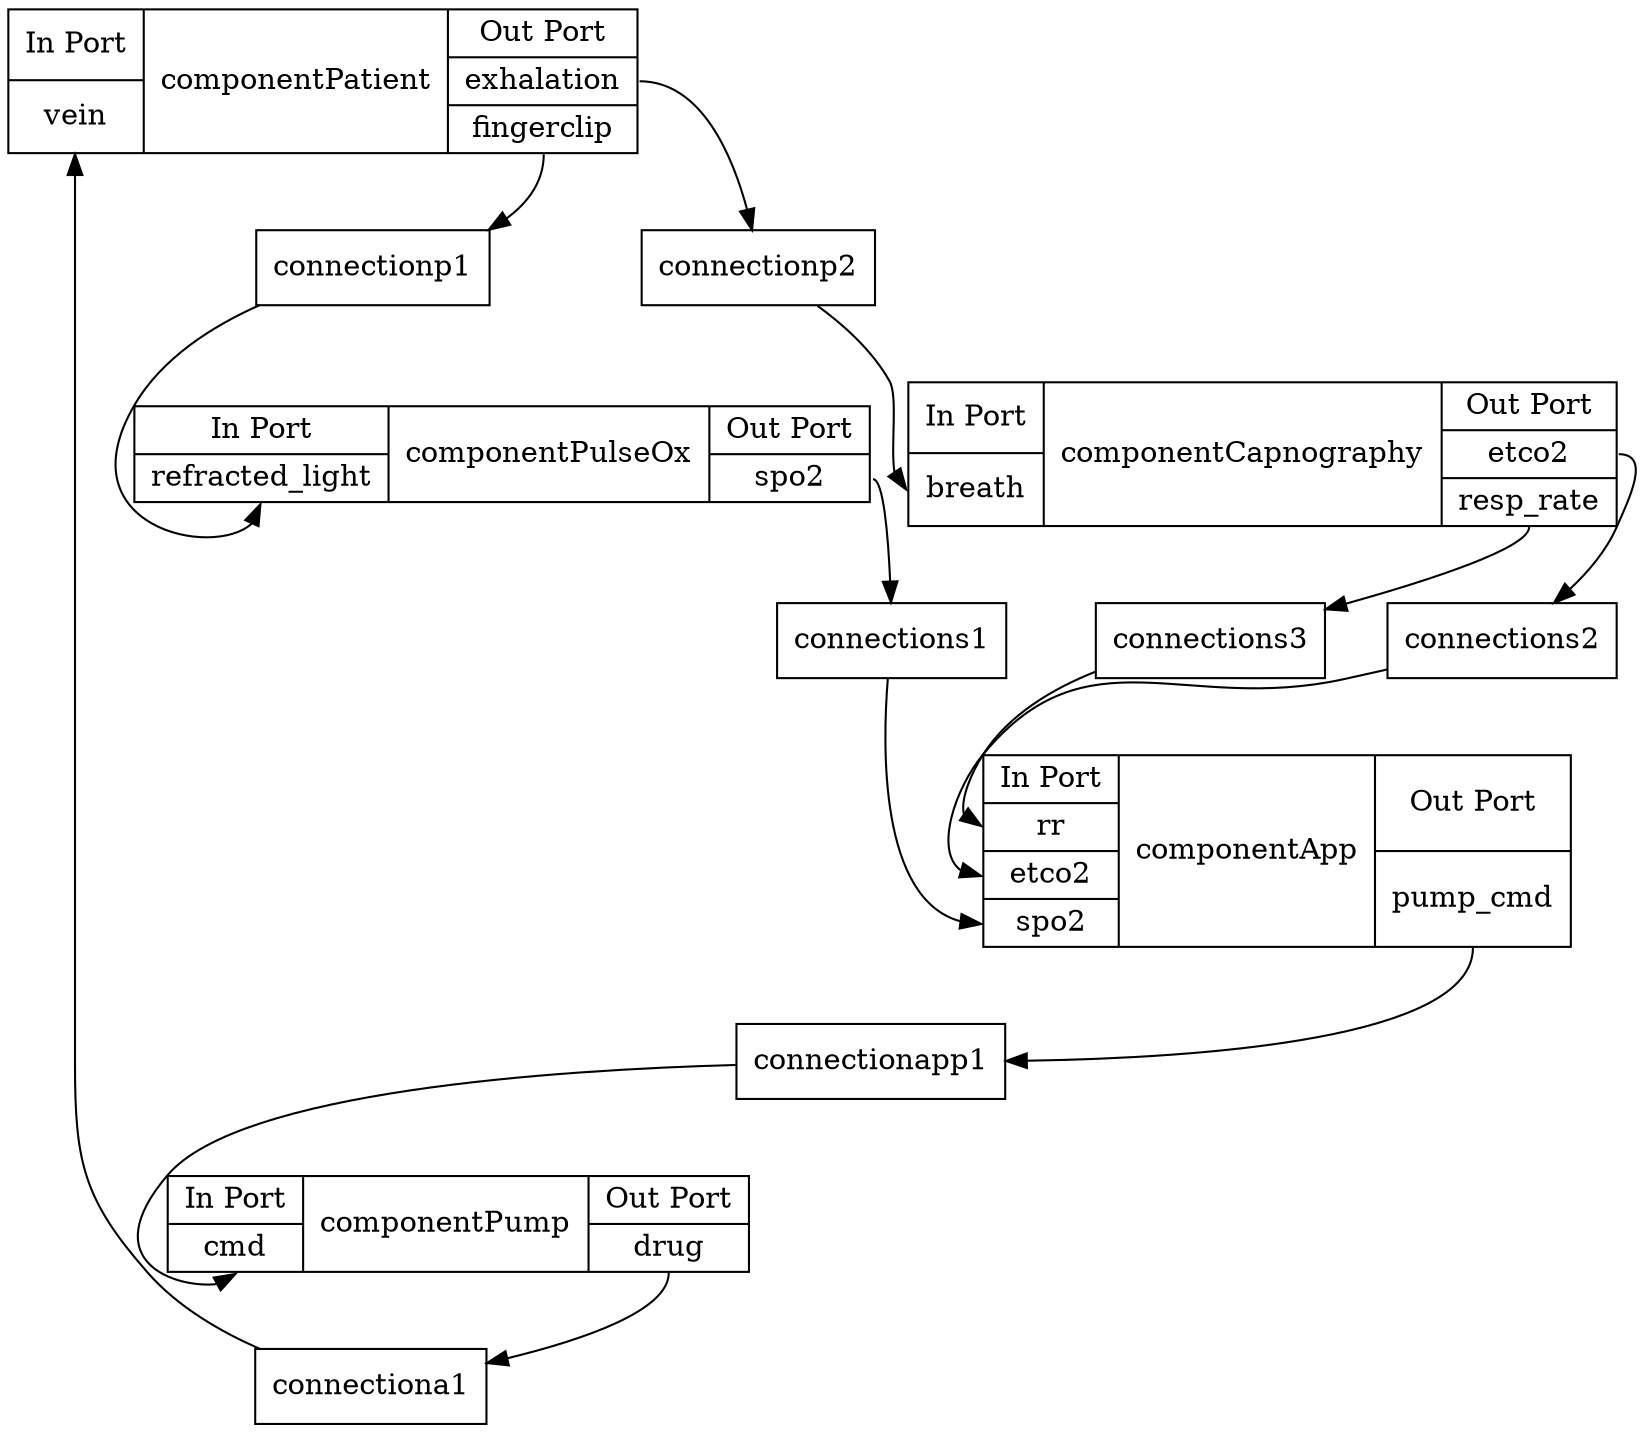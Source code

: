 strict digraph G {
  Patient [ label="{In Port|<vein>vein} |component
Patient|{Out Port|<exhalation>exhalation|<fingerclip>fingerclip} " shape="record" ];
  Capnography [ label="{In Port|<breath>breath} |component
Capnography|{Out Port|<etco2>etco2|<resp_rate>resp_rate} " shape="record" ];
  Pump [ label="{In Port|<cmd>cmd} |component
Pump|{Out Port|<drug>drug} " shape="record" ];
  PulseOx [ label="{In Port|<refracted_light>refracted_light} |component
PulseOx|{Out Port|<spo2>spo2} " shape="record" ];
  App [ label="{In Port|<rr>rr|<etco2>etco2|<spo2>spo2} |component
App|{Out Port|<pump_cmd>pump_cmd} " shape="record" ];
  app1 [ label="connection
app1" shape="record" ];
  s2 [ label="connection
s2" shape="record" ];
  s1 [ label="connection
s1" shape="record" ];
  p1 [ label="connection
p1" shape="record" ];
  s3 [ label="connection
s3" shape="record" ];
  a1 [ label="connection
a1" shape="record" ];
  p2 [ label="connection
p2" shape="record" ];
  App -> app1 [ tailport="pump_cmd" ];
  app1 -> Pump [ headport="cmd" ];
  Capnography -> s2 [ tailport="etco2" ];
  s2 -> App [ headport="etco2" ];
  PulseOx -> s1 [ tailport="spo2" ];
  s1 -> App [ headport="spo2" ];
  Patient -> p1 [ tailport="fingerclip" ];
  p1 -> PulseOx [ headport="refracted_light" ];
  Capnography -> s3 [ tailport="resp_rate" ];
  s3 -> App [ headport="rr" ];
  Pump -> a1 [ tailport="drug" ];
  a1 -> Patient [ headport="vein" ];
  Patient -> p2 [ tailport="exhalation" ];
  p2 -> Capnography [ headport="breath" ];
}
